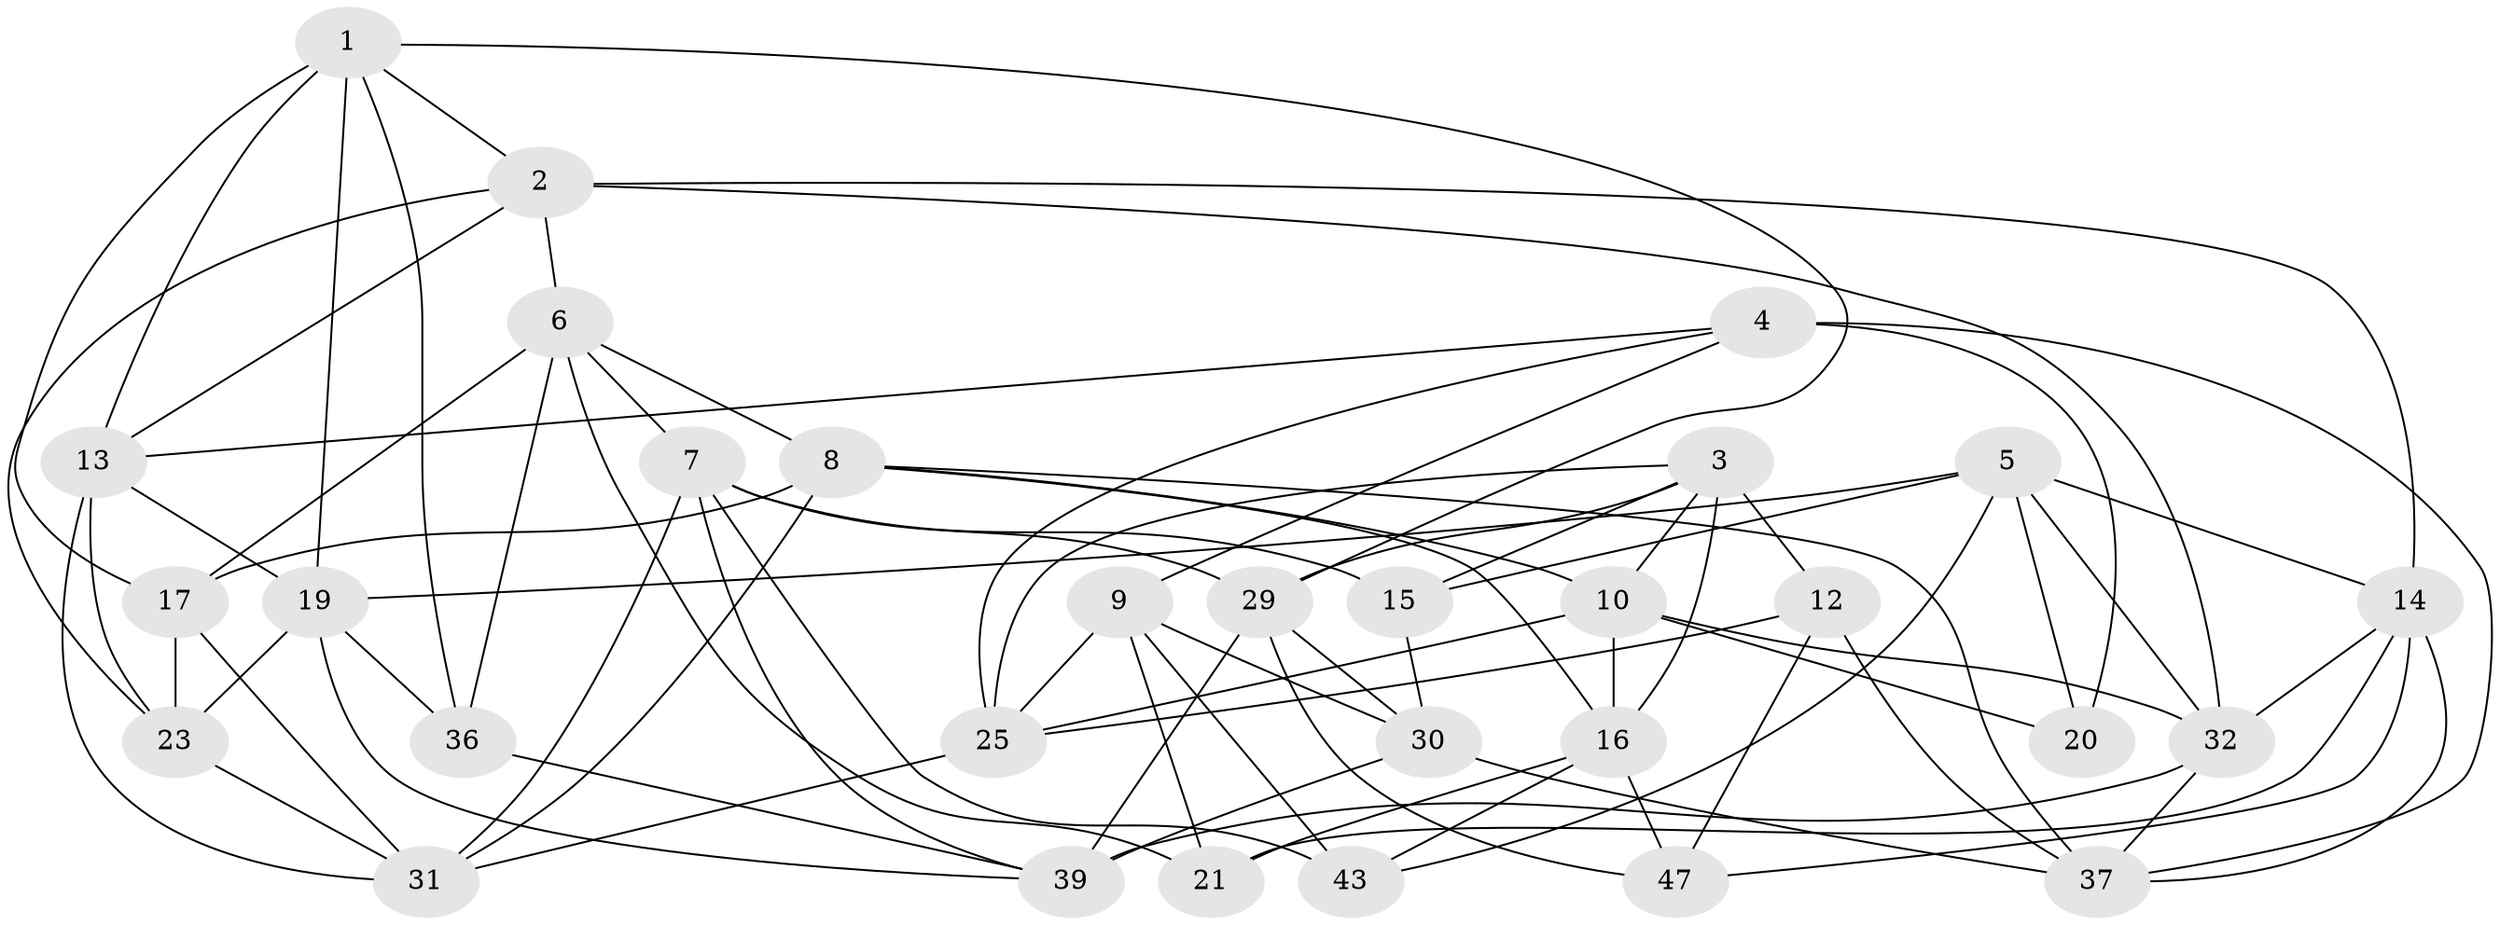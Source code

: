 // Generated by graph-tools (version 1.1) at 2025/24/03/03/25 07:24:29]
// undirected, 30 vertices, 80 edges
graph export_dot {
graph [start="1"]
  node [color=gray90,style=filled];
  1 [super="+28"];
  2 [super="+11"];
  3 [super="+46"];
  4 [super="+18"];
  5 [super="+22"];
  6 [super="+38"];
  7 [super="+45"];
  8 [super="+34"];
  9 [super="+35"];
  10 [super="+49"];
  12;
  13 [super="+27"];
  14 [super="+26"];
  15;
  16 [super="+51"];
  17 [super="+24"];
  19 [super="+50"];
  20;
  21;
  23 [super="+53"];
  25 [super="+40"];
  29 [super="+52"];
  30 [super="+48"];
  31 [super="+42"];
  32 [super="+33"];
  36;
  37 [super="+44"];
  39 [super="+41"];
  43;
  47;
  1 -- 36;
  1 -- 29;
  1 -- 19;
  1 -- 2;
  1 -- 13;
  1 -- 17;
  2 -- 32;
  2 -- 14;
  2 -- 23;
  2 -- 13;
  2 -- 6;
  3 -- 12;
  3 -- 29;
  3 -- 16;
  3 -- 25;
  3 -- 10;
  3 -- 15;
  4 -- 25;
  4 -- 20 [weight=2];
  4 -- 37;
  4 -- 13;
  4 -- 9;
  5 -- 43;
  5 -- 19;
  5 -- 20;
  5 -- 14;
  5 -- 15;
  5 -- 32;
  6 -- 8;
  6 -- 21;
  6 -- 36;
  6 -- 7;
  6 -- 17;
  7 -- 15;
  7 -- 43;
  7 -- 39;
  7 -- 31;
  7 -- 29;
  8 -- 17;
  8 -- 37;
  8 -- 16;
  8 -- 10;
  8 -- 31;
  9 -- 43;
  9 -- 30 [weight=2];
  9 -- 21;
  9 -- 25;
  10 -- 16;
  10 -- 25;
  10 -- 32;
  10 -- 20;
  12 -- 47;
  12 -- 25;
  12 -- 37;
  13 -- 19;
  13 -- 23;
  13 -- 31;
  14 -- 21;
  14 -- 32;
  14 -- 37;
  14 -- 47;
  15 -- 30;
  16 -- 47;
  16 -- 43;
  16 -- 21;
  17 -- 23 [weight=2];
  17 -- 31;
  19 -- 36;
  19 -- 23;
  19 -- 39;
  23 -- 31;
  25 -- 31;
  29 -- 30;
  29 -- 47;
  29 -- 39;
  30 -- 37;
  30 -- 39;
  32 -- 37;
  32 -- 39;
  36 -- 39;
}
